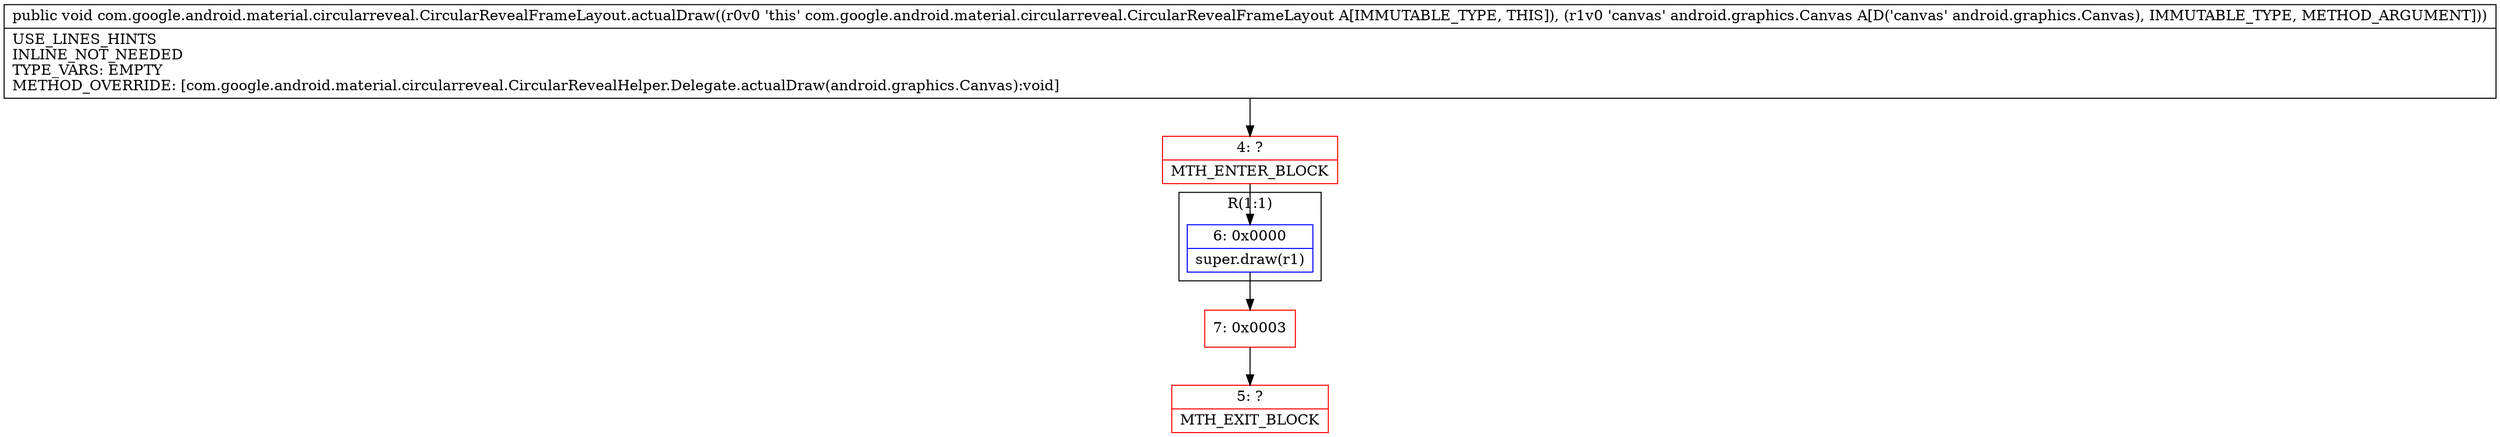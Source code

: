 digraph "CFG forcom.google.android.material.circularreveal.CircularRevealFrameLayout.actualDraw(Landroid\/graphics\/Canvas;)V" {
subgraph cluster_Region_810853512 {
label = "R(1:1)";
node [shape=record,color=blue];
Node_6 [shape=record,label="{6\:\ 0x0000|super.draw(r1)\l}"];
}
Node_4 [shape=record,color=red,label="{4\:\ ?|MTH_ENTER_BLOCK\l}"];
Node_7 [shape=record,color=red,label="{7\:\ 0x0003}"];
Node_5 [shape=record,color=red,label="{5\:\ ?|MTH_EXIT_BLOCK\l}"];
MethodNode[shape=record,label="{public void com.google.android.material.circularreveal.CircularRevealFrameLayout.actualDraw((r0v0 'this' com.google.android.material.circularreveal.CircularRevealFrameLayout A[IMMUTABLE_TYPE, THIS]), (r1v0 'canvas' android.graphics.Canvas A[D('canvas' android.graphics.Canvas), IMMUTABLE_TYPE, METHOD_ARGUMENT]))  | USE_LINES_HINTS\lINLINE_NOT_NEEDED\lTYPE_VARS: EMPTY\lMETHOD_OVERRIDE: [com.google.android.material.circularreveal.CircularRevealHelper.Delegate.actualDraw(android.graphics.Canvas):void]\l}"];
MethodNode -> Node_4;Node_6 -> Node_7;
Node_4 -> Node_6;
Node_7 -> Node_5;
}


